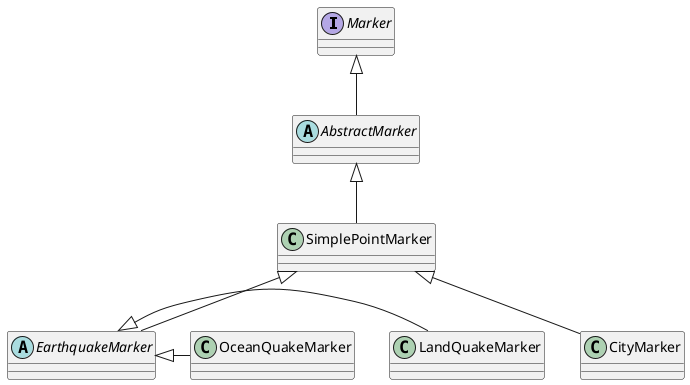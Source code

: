 @startuml

interface Marker
abstract class AbstractMarker
class SimplePointMarker
class CityMarker
abstract class EarthquakeMarker
class LandQuakeMarker
class OceanQuakeMarker

Marker <|-- AbstractMarker
AbstractMarker <|-- SimplePointMarker
SimplePointMarker <|--EarthquakeMarker
SimplePointMarker <|--CityMarker

EarthquakeMarker <|- LandQuakeMarker

EarthquakeMarker <|- OceanQuakeMarker


@enduml